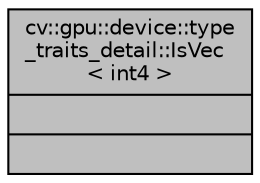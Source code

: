 digraph "cv::gpu::device::type_traits_detail::IsVec&lt; int4 &gt;"
{
 // LATEX_PDF_SIZE
  edge [fontname="Helvetica",fontsize="10",labelfontname="Helvetica",labelfontsize="10"];
  node [fontname="Helvetica",fontsize="10",shape=record];
  Node1 [label="{cv::gpu::device::type\l_traits_detail::IsVec\l\< int4 \>\n||}",height=0.2,width=0.4,color="black", fillcolor="grey75", style="filled", fontcolor="black",tooltip=" "];
}
